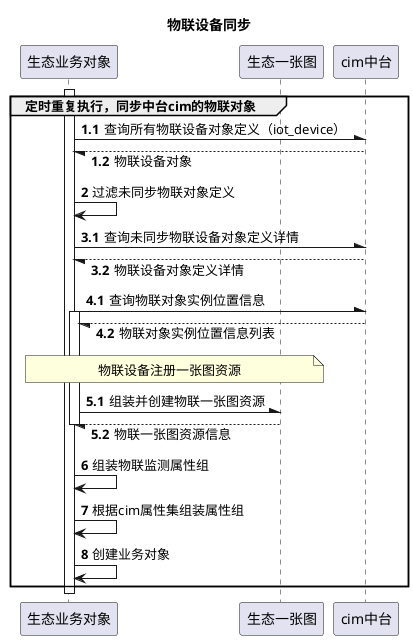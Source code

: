 @startuml

title 物联设备同步

'https://plantuml.com/sequence-diagram
participant 生态业务对象 as businessObject
participant 生态一张图 as eco
participant cim中台 as cim

skinparam responseMessageBelowArrow true
group 定时重复执行，同步中台cim的物联对象

autonumber 1.1
activate businessObject
businessObject -\ cim: 查询所有物联设备对象定义（iot_device）
businessObject \-- cim: 物联设备对象

autonumber 2
businessObject->businessObject: 过滤未同步物联对象定义

autonumber 3.1
businessObject -\ cim: 查询未同步物联设备对象定义详情
businessObject \-- cim: 物联设备对象定义详情

autonumber 4.1
businessObject -\ cim: 查询物联对象实例位置信息
activate businessObject
businessObject \-- cim: 物联对象实例位置信息列表
note over businessObject,eco
物联设备注册一张图资源
end note
autonumber 5.1
businessObject -\ eco: 组装并创建物联一张图资源
businessObject \-- eco: 物联一张图资源信息
deactivate businessObject

autonumber 6
businessObject -> businessObject: 组装物联监测属性组
businessObject -> businessObject: 根据cim属性集组装属性组
businessObject -> businessObject: 创建业务对象
end
deactivate businessObject

@enduml